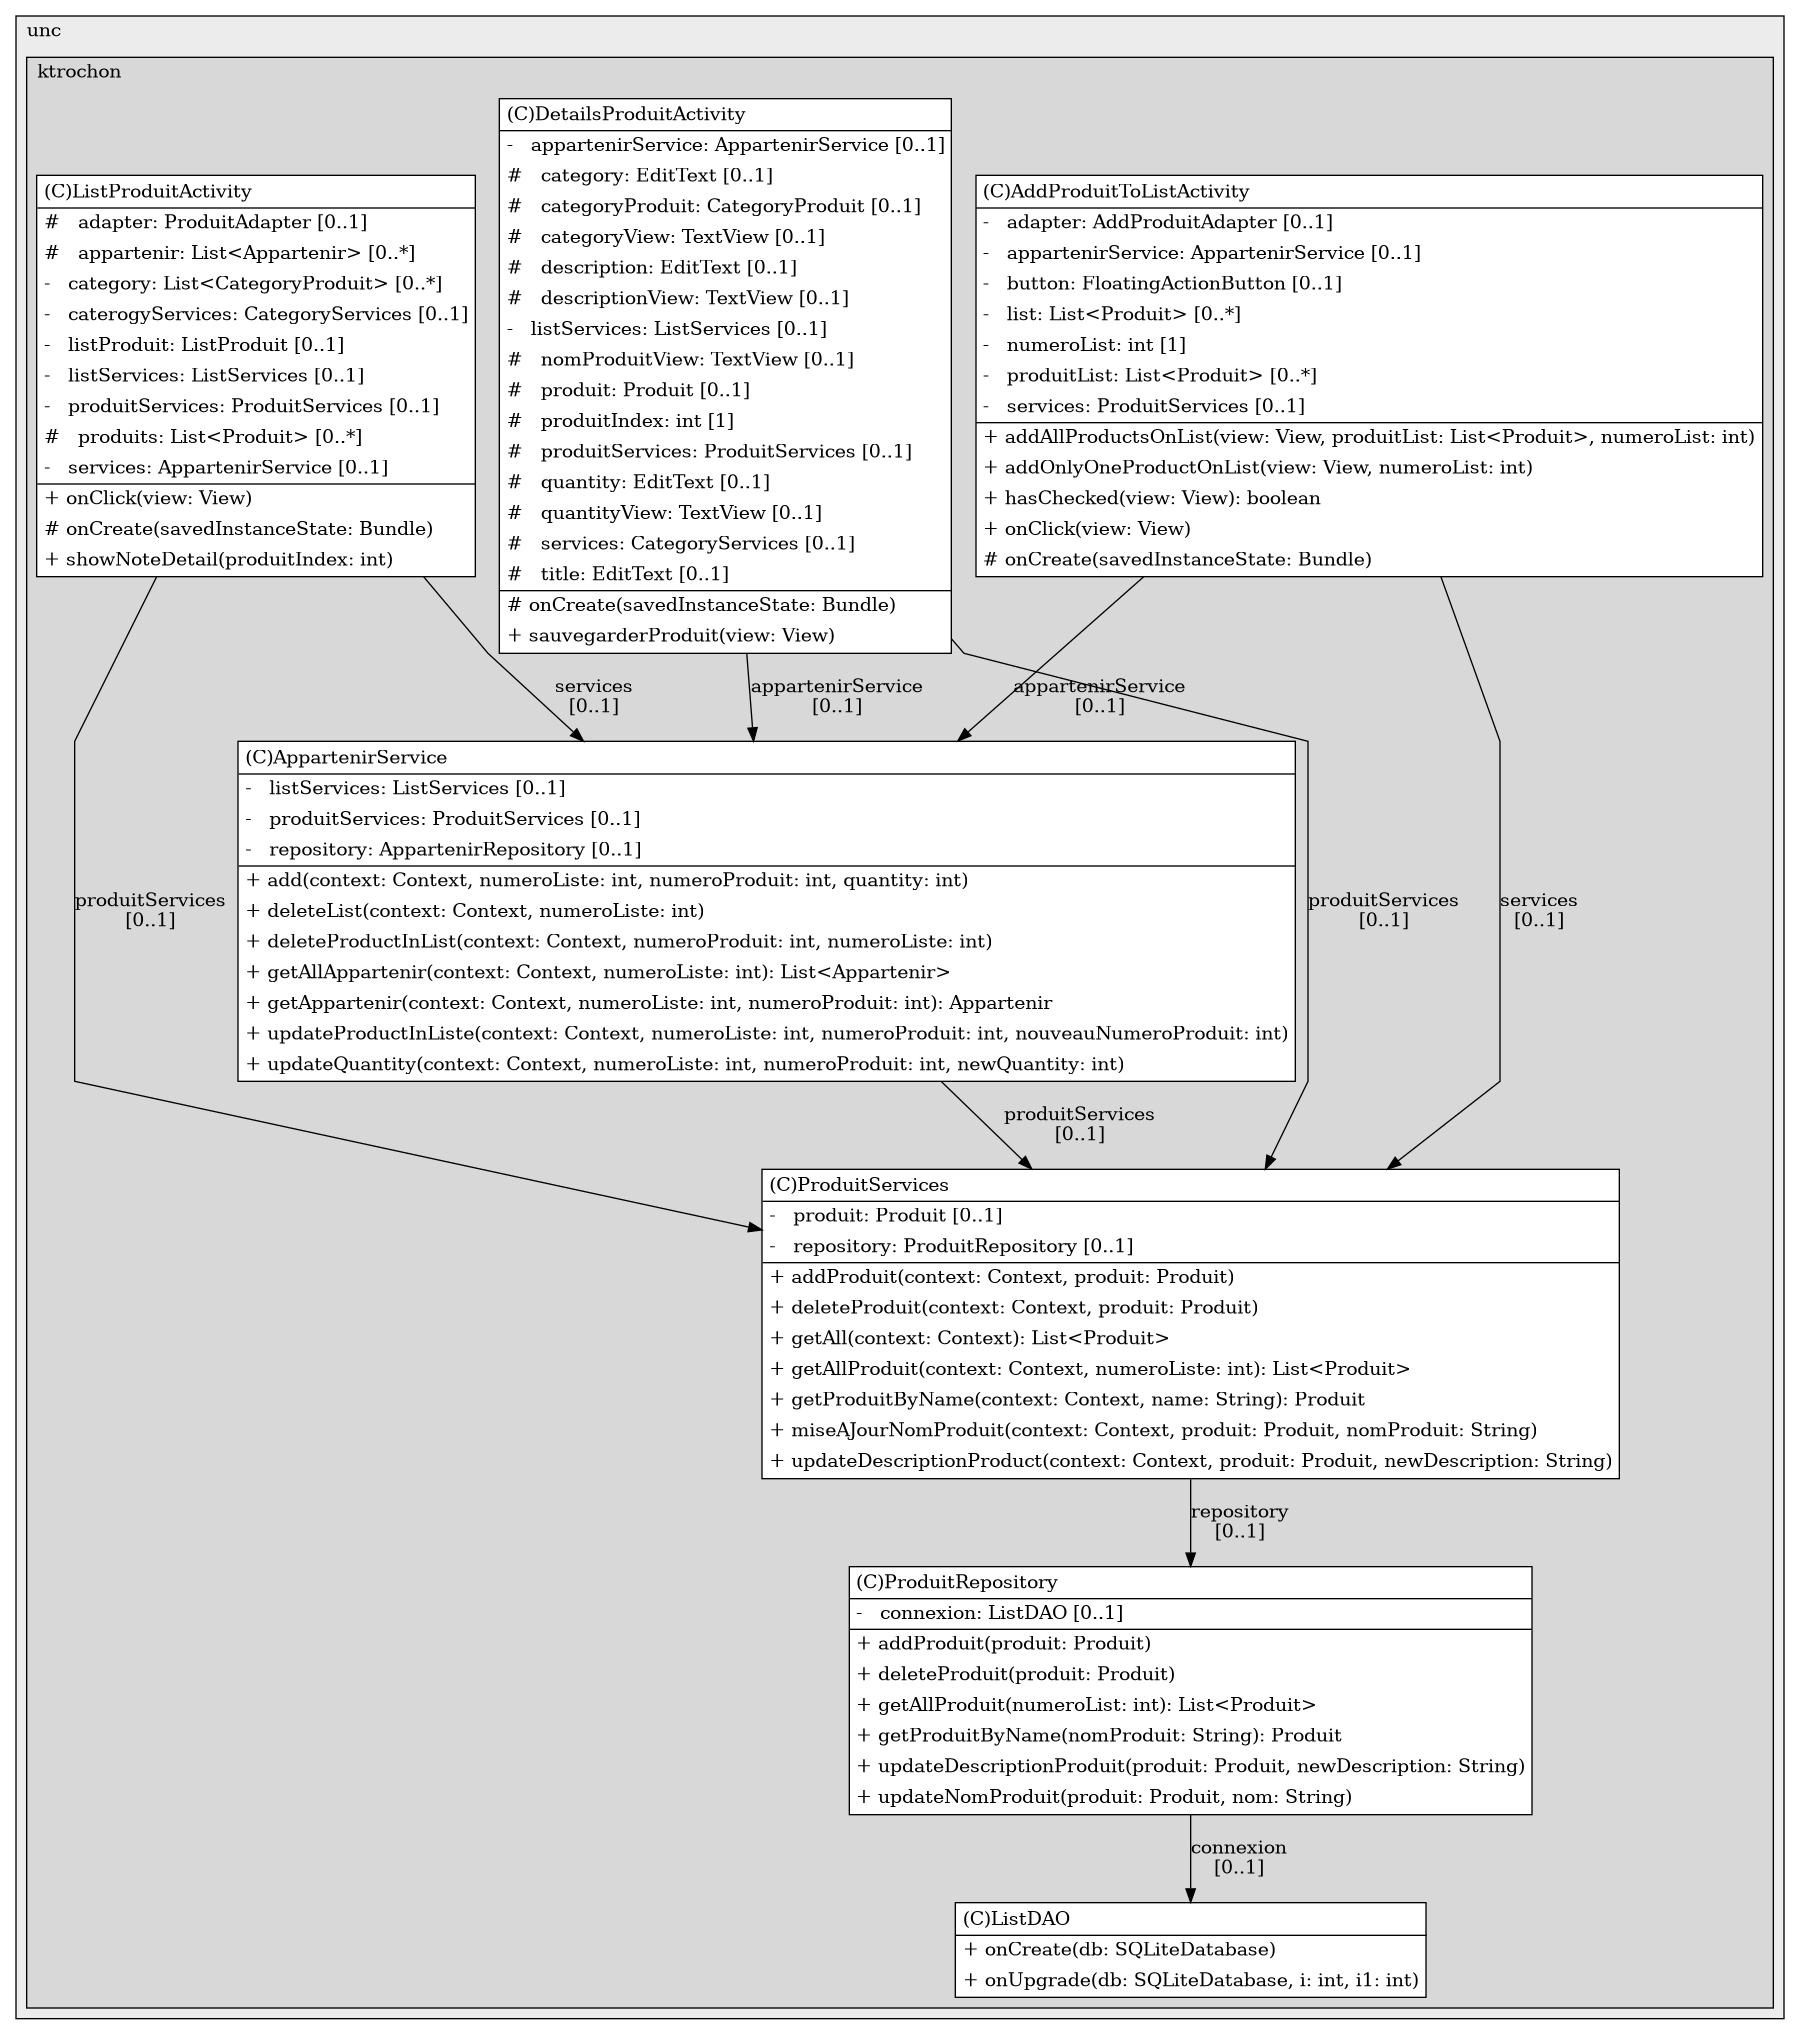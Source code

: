 @startuml

/' diagram meta data start
config=StructureConfiguration;
{
  "projectClassification": {
    "searchMode": "OpenProject", // OpenProject, AllProjects
    "includedProjects": "",
    "pathEndKeywords": "*.impl",
    "isClientPath": "",
    "isClientName": "",
    "isTestPath": "",
    "isTestName": "",
    "isMappingPath": "",
    "isMappingName": "",
    "isDataAccessPath": "",
    "isDataAccessName": "",
    "isDataStructurePath": "",
    "isDataStructureName": "",
    "isInterfaceStructuresPath": "",
    "isInterfaceStructuresName": "",
    "isEntryPointPath": "",
    "isEntryPointName": "",
    "treatFinalFieldsAsMandatory": false
  },
  "graphRestriction": {
    "classPackageExcludeFilter": "",
    "classPackageIncludeFilter": "",
    "classNameExcludeFilter": "",
    "classNameIncludeFilter": "",
    "methodNameExcludeFilter": "",
    "methodNameIncludeFilter": "",
    "removeByInheritance": "", // inheritance/annotation based filtering is done in a second step
    "removeByAnnotation": "",
    "removeByClassPackage": "", // cleanup the graph after inheritance/annotation based filtering is done
    "removeByClassName": "",
    "cutMappings": false,
    "cutEnum": true,
    "cutTests": true,
    "cutClient": true,
    "cutDataAccess": false,
    "cutInterfaceStructures": false,
    "cutDataStructures": false,
    "cutGetterAndSetter": true,
    "cutConstructors": true
  },
  "graphTraversal": {
    "forwardDepth": 6,
    "backwardDepth": 6,
    "classPackageExcludeFilter": "",
    "classPackageIncludeFilter": "",
    "classNameExcludeFilter": "",
    "classNameIncludeFilter": "",
    "methodNameExcludeFilter": "",
    "methodNameIncludeFilter": "",
    "hideMappings": false,
    "hideDataStructures": false,
    "hidePrivateMethods": true,
    "hideInterfaceCalls": true, // indirection: implementation -> interface (is hidden) -> implementation
    "onlyShowApplicationEntryPoints": false, // root node is included
    "useMethodCallsForStructureDiagram": "ForwardOnly" // ForwardOnly, BothDirections, No
  },
  "details": {
    "aggregation": "GroupByClass", // ByClass, GroupByClass, None
    "showClassGenericTypes": true,
    "showMethods": true,
    "showMethodParameterNames": true,
    "showMethodParameterTypes": true,
    "showMethodReturnType": true,
    "showPackageLevels": 2,
    "showDetailedClassStructure": true
  },
  "rootClass": "nc.unc.ktrochon.pocketlist.repository.ProduitRepository",
  "extensionCallbackMethod": "" // qualified.class.name#methodName - signature: public static String method(String)
}
diagram meta data end '/



digraph g {
    rankdir="TB"
    splines=polyline
    

'nodes 
subgraph cluster_115946 { 
   	label=unc
	labeljust=l
	fillcolor="#ececec"
	style=filled
   
   subgraph cluster_949228562 { 
   	label=ktrochon
	labeljust=l
	fillcolor="#d8d8d8"
	style=filled
   
   AddProduitToListActivity1243990011[
	label=<<TABLE BORDER="1" CELLBORDER="0" CELLPADDING="4" CELLSPACING="0">
<TR><TD ALIGN="LEFT" >(C)AddProduitToListActivity</TD></TR>
<HR/>
<TR><TD ALIGN="LEFT" >-   adapter: AddProduitAdapter [0..1]</TD></TR>
<TR><TD ALIGN="LEFT" >-   appartenirService: AppartenirService [0..1]</TD></TR>
<TR><TD ALIGN="LEFT" >-   button: FloatingActionButton [0..1]</TD></TR>
<TR><TD ALIGN="LEFT" >-   list: List&lt;Produit&gt; [0..*]</TD></TR>
<TR><TD ALIGN="LEFT" >-   numeroList: int [1]</TD></TR>
<TR><TD ALIGN="LEFT" >-   produitList: List&lt;Produit&gt; [0..*]</TD></TR>
<TR><TD ALIGN="LEFT" >-   services: ProduitServices [0..1]</TD></TR>
<HR/>
<TR><TD ALIGN="LEFT" >+ addAllProductsOnList(view: View, produitList: List&lt;Produit&gt;, numeroList: int)</TD></TR>
<TR><TD ALIGN="LEFT" >+ addOnlyOneProductOnList(view: View, numeroList: int)</TD></TR>
<TR><TD ALIGN="LEFT" >+ hasChecked(view: View): boolean</TD></TR>
<TR><TD ALIGN="LEFT" >+ onClick(view: View)</TD></TR>
<TR><TD ALIGN="LEFT" ># onCreate(savedInstanceState: Bundle)</TD></TR>
</TABLE>>
	style=filled
	margin=0
	shape=plaintext
	fillcolor="#FFFFFF"
];

AppartenirService121729986[
	label=<<TABLE BORDER="1" CELLBORDER="0" CELLPADDING="4" CELLSPACING="0">
<TR><TD ALIGN="LEFT" >(C)AppartenirService</TD></TR>
<HR/>
<TR><TD ALIGN="LEFT" >-   listServices: ListServices [0..1]</TD></TR>
<TR><TD ALIGN="LEFT" >-   produitServices: ProduitServices [0..1]</TD></TR>
<TR><TD ALIGN="LEFT" >-   repository: AppartenirRepository [0..1]</TD></TR>
<HR/>
<TR><TD ALIGN="LEFT" >+ add(context: Context, numeroListe: int, numeroProduit: int, quantity: int)</TD></TR>
<TR><TD ALIGN="LEFT" >+ deleteList(context: Context, numeroListe: int)</TD></TR>
<TR><TD ALIGN="LEFT" >+ deleteProductInList(context: Context, numeroProduit: int, numeroListe: int)</TD></TR>
<TR><TD ALIGN="LEFT" >+ getAllAppartenir(context: Context, numeroListe: int): List&lt;Appartenir&gt;</TD></TR>
<TR><TD ALIGN="LEFT" >+ getAppartenir(context: Context, numeroListe: int, numeroProduit: int): Appartenir</TD></TR>
<TR><TD ALIGN="LEFT" >+ updateProductInListe(context: Context, numeroListe: int, numeroProduit: int, nouveauNumeroProduit: int)</TD></TR>
<TR><TD ALIGN="LEFT" >+ updateQuantity(context: Context, numeroListe: int, numeroProduit: int, newQuantity: int)</TD></TR>
</TABLE>>
	style=filled
	margin=0
	shape=plaintext
	fillcolor="#FFFFFF"
];

DetailsProduitActivity1243990011[
	label=<<TABLE BORDER="1" CELLBORDER="0" CELLPADDING="4" CELLSPACING="0">
<TR><TD ALIGN="LEFT" >(C)DetailsProduitActivity</TD></TR>
<HR/>
<TR><TD ALIGN="LEFT" >-   appartenirService: AppartenirService [0..1]</TD></TR>
<TR><TD ALIGN="LEFT" >#   category: EditText [0..1]</TD></TR>
<TR><TD ALIGN="LEFT" >#   categoryProduit: CategoryProduit [0..1]</TD></TR>
<TR><TD ALIGN="LEFT" >#   categoryView: TextView [0..1]</TD></TR>
<TR><TD ALIGN="LEFT" >#   description: EditText [0..1]</TD></TR>
<TR><TD ALIGN="LEFT" >#   descriptionView: TextView [0..1]</TD></TR>
<TR><TD ALIGN="LEFT" >-   listServices: ListServices [0..1]</TD></TR>
<TR><TD ALIGN="LEFT" >#   nomProduitView: TextView [0..1]</TD></TR>
<TR><TD ALIGN="LEFT" >#   produit: Produit [0..1]</TD></TR>
<TR><TD ALIGN="LEFT" >#   produitIndex: int [1]</TD></TR>
<TR><TD ALIGN="LEFT" >#   produitServices: ProduitServices [0..1]</TD></TR>
<TR><TD ALIGN="LEFT" >#   quantity: EditText [0..1]</TD></TR>
<TR><TD ALIGN="LEFT" >#   quantityView: TextView [0..1]</TD></TR>
<TR><TD ALIGN="LEFT" >#   services: CategoryServices [0..1]</TD></TR>
<TR><TD ALIGN="LEFT" >#   title: EditText [0..1]</TD></TR>
<HR/>
<TR><TD ALIGN="LEFT" ># onCreate(savedInstanceState: Bundle)</TD></TR>
<TR><TD ALIGN="LEFT" >+ sauvegarderProduit(view: View)</TD></TR>
</TABLE>>
	style=filled
	margin=0
	shape=plaintext
	fillcolor="#FFFFFF"
];

ListDAO1311685889[
	label=<<TABLE BORDER="1" CELLBORDER="0" CELLPADDING="4" CELLSPACING="0">
<TR><TD ALIGN="LEFT" >(C)ListDAO</TD></TR>
<HR/>
<TR><TD ALIGN="LEFT" >+ onCreate(db: SQLiteDatabase)</TD></TR>
<TR><TD ALIGN="LEFT" >+ onUpgrade(db: SQLiteDatabase, i: int, i1: int)</TD></TR>
</TABLE>>
	style=filled
	margin=0
	shape=plaintext
	fillcolor="#FFFFFF"
];

ListProduitActivity1243990011[
	label=<<TABLE BORDER="1" CELLBORDER="0" CELLPADDING="4" CELLSPACING="0">
<TR><TD ALIGN="LEFT" >(C)ListProduitActivity</TD></TR>
<HR/>
<TR><TD ALIGN="LEFT" >#   adapter: ProduitAdapter [0..1]</TD></TR>
<TR><TD ALIGN="LEFT" >#   appartenir: List&lt;Appartenir&gt; [0..*]</TD></TR>
<TR><TD ALIGN="LEFT" >-   category: List&lt;CategoryProduit&gt; [0..*]</TD></TR>
<TR><TD ALIGN="LEFT" >-   caterogyServices: CategoryServices [0..1]</TD></TR>
<TR><TD ALIGN="LEFT" >-   listProduit: ListProduit [0..1]</TD></TR>
<TR><TD ALIGN="LEFT" >-   listServices: ListServices [0..1]</TD></TR>
<TR><TD ALIGN="LEFT" >-   produitServices: ProduitServices [0..1]</TD></TR>
<TR><TD ALIGN="LEFT" >#   produits: List&lt;Produit&gt; [0..*]</TD></TR>
<TR><TD ALIGN="LEFT" >-   services: AppartenirService [0..1]</TD></TR>
<HR/>
<TR><TD ALIGN="LEFT" >+ onClick(view: View)</TD></TR>
<TR><TD ALIGN="LEFT" ># onCreate(savedInstanceState: Bundle)</TD></TR>
<TR><TD ALIGN="LEFT" >+ showNoteDetail(produitIndex: int)</TD></TR>
</TABLE>>
	style=filled
	margin=0
	shape=plaintext
	fillcolor="#FFFFFF"
];

ProduitRepository886306589[
	label=<<TABLE BORDER="1" CELLBORDER="0" CELLPADDING="4" CELLSPACING="0">
<TR><TD ALIGN="LEFT" >(C)ProduitRepository</TD></TR>
<HR/>
<TR><TD ALIGN="LEFT" >-   connexion: ListDAO [0..1]</TD></TR>
<HR/>
<TR><TD ALIGN="LEFT" >+ addProduit(produit: Produit)</TD></TR>
<TR><TD ALIGN="LEFT" >+ deleteProduit(produit: Produit)</TD></TR>
<TR><TD ALIGN="LEFT" >+ getAllProduit(numeroList: int): List&lt;Produit&gt;</TD></TR>
<TR><TD ALIGN="LEFT" >+ getProduitByName(nomProduit: String): Produit</TD></TR>
<TR><TD ALIGN="LEFT" >+ updateDescriptionProduit(produit: Produit, newDescription: String)</TD></TR>
<TR><TD ALIGN="LEFT" >+ updateNomProduit(produit: Produit, nom: String)</TD></TR>
</TABLE>>
	style=filled
	margin=0
	shape=plaintext
	fillcolor="#FFFFFF"
];

ProduitServices121729986[
	label=<<TABLE BORDER="1" CELLBORDER="0" CELLPADDING="4" CELLSPACING="0">
<TR><TD ALIGN="LEFT" >(C)ProduitServices</TD></TR>
<HR/>
<TR><TD ALIGN="LEFT" >-   produit: Produit [0..1]</TD></TR>
<TR><TD ALIGN="LEFT" >-   repository: ProduitRepository [0..1]</TD></TR>
<HR/>
<TR><TD ALIGN="LEFT" >+ addProduit(context: Context, produit: Produit)</TD></TR>
<TR><TD ALIGN="LEFT" >+ deleteProduit(context: Context, produit: Produit)</TD></TR>
<TR><TD ALIGN="LEFT" >+ getAll(context: Context): List&lt;Produit&gt;</TD></TR>
<TR><TD ALIGN="LEFT" >+ getAllProduit(context: Context, numeroListe: int): List&lt;Produit&gt;</TD></TR>
<TR><TD ALIGN="LEFT" >+ getProduitByName(context: Context, name: String): Produit</TD></TR>
<TR><TD ALIGN="LEFT" >+ miseAJourNomProduit(context: Context, produit: Produit, nomProduit: String)</TD></TR>
<TR><TD ALIGN="LEFT" >+ updateDescriptionProduct(context: Context, produit: Produit, newDescription: String)</TD></TR>
</TABLE>>
	style=filled
	margin=0
	shape=plaintext
	fillcolor="#FFFFFF"
];
} 
} 

'edges    
AddProduitToListActivity1243990011 -> AppartenirService121729986[label="appartenirService
[0..1]"];
AddProduitToListActivity1243990011 -> ProduitServices121729986[label="services
[0..1]"];
AppartenirService121729986 -> ProduitServices121729986[label="produitServices
[0..1]"];
DetailsProduitActivity1243990011 -> AppartenirService121729986[label="appartenirService
[0..1]"];
DetailsProduitActivity1243990011 -> ProduitServices121729986[label="produitServices
[0..1]"];
ListProduitActivity1243990011 -> AppartenirService121729986[label="services
[0..1]"];
ListProduitActivity1243990011 -> ProduitServices121729986[label="produitServices
[0..1]"];
ProduitRepository886306589 -> ListDAO1311685889[label="connexion
[0..1]"];
ProduitServices121729986 -> ProduitRepository886306589[label="repository
[0..1]"];
    
}
@enduml